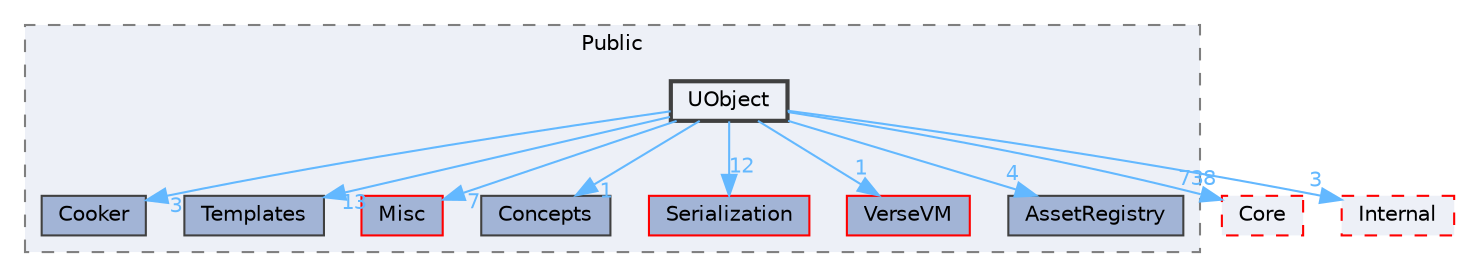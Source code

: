 digraph "UObject"
{
 // INTERACTIVE_SVG=YES
 // LATEX_PDF_SIZE
  bgcolor="transparent";
  edge [fontname=Helvetica,fontsize=10,labelfontname=Helvetica,labelfontsize=10];
  node [fontname=Helvetica,fontsize=10,shape=box,height=0.2,width=0.4];
  compound=true
  subgraph clusterdir_d202bf4e5fb27d15ff316e07c12c4ca6 {
    graph [ bgcolor="#edf0f7", pencolor="grey50", label="Public", fontname=Helvetica,fontsize=10 style="filled,dashed", URL="dir_d202bf4e5fb27d15ff316e07c12c4ca6.html",tooltip=""]
  dir_171b112878ab4d39ca19f069f754aca2 [label="Cooker", fillcolor="#a2b4d6", color="grey25", style="filled", URL="dir_171b112878ab4d39ca19f069f754aca2.html",tooltip=""];
  dir_2a4ec17139009d04592d37300dc9d43d [label="Templates", fillcolor="#a2b4d6", color="grey25", style="filled", URL="dir_2a4ec17139009d04592d37300dc9d43d.html",tooltip=""];
  dir_36ef1054cb691a33e11e2a36b0b8ef49 [label="Misc", fillcolor="#a2b4d6", color="red", style="filled", URL="dir_36ef1054cb691a33e11e2a36b0b8ef49.html",tooltip=""];
  dir_528bd59a3ac9771c59fdb381833327d9 [label="Concepts", fillcolor="#a2b4d6", color="grey25", style="filled", URL="dir_528bd59a3ac9771c59fdb381833327d9.html",tooltip=""];
  dir_548dfcdb697bf640f12c1d45e6912e0d [label="Serialization", fillcolor="#a2b4d6", color="red", style="filled", URL="dir_548dfcdb697bf640f12c1d45e6912e0d.html",tooltip=""];
  dir_b0a5315e47d3716090c522661b81312c [label="VerseVM", fillcolor="#a2b4d6", color="red", style="filled", URL="dir_b0a5315e47d3716090c522661b81312c.html",tooltip=""];
  dir_f8cb0af68b88f6acf26b92dcfda91642 [label="AssetRegistry", fillcolor="#a2b4d6", color="grey25", style="filled", URL="dir_f8cb0af68b88f6acf26b92dcfda91642.html",tooltip=""];
  dir_ec27b519b3809192a49df3b925bdab7c [label="UObject", fillcolor="#edf0f7", color="grey25", style="filled,bold", URL="dir_ec27b519b3809192a49df3b925bdab7c.html",tooltip=""];
  }
  dir_0e6cddcc9caa1238c7f3774224afaa45 [label="Core", fillcolor="#edf0f7", color="red", style="filled,dashed", URL="dir_0e6cddcc9caa1238c7f3774224afaa45.html",tooltip=""];
  dir_251b6c1c0d3138f77b98b98750dd8331 [label="Internal", fillcolor="#edf0f7", color="red", style="filled,dashed", URL="dir_251b6c1c0d3138f77b98b98750dd8331.html",tooltip=""];
  dir_ec27b519b3809192a49df3b925bdab7c->dir_0e6cddcc9caa1238c7f3774224afaa45 [headlabel="738", labeldistance=1.5 headhref="dir_001229_000266.html" href="dir_001229_000266.html" color="steelblue1" fontcolor="steelblue1"];
  dir_ec27b519b3809192a49df3b925bdab7c->dir_171b112878ab4d39ca19f069f754aca2 [headlabel="3", labeldistance=1.5 headhref="dir_001229_000264.html" href="dir_001229_000264.html" color="steelblue1" fontcolor="steelblue1"];
  dir_ec27b519b3809192a49df3b925bdab7c->dir_251b6c1c0d3138f77b98b98750dd8331 [headlabel="3", labeldistance=1.5 headhref="dir_001229_000522.html" href="dir_001229_000522.html" color="steelblue1" fontcolor="steelblue1"];
  dir_ec27b519b3809192a49df3b925bdab7c->dir_2a4ec17139009d04592d37300dc9d43d [headlabel="13", labeldistance=1.5 headhref="dir_001229_001177.html" href="dir_001229_001177.html" color="steelblue1" fontcolor="steelblue1"];
  dir_ec27b519b3809192a49df3b925bdab7c->dir_36ef1054cb691a33e11e2a36b0b8ef49 [headlabel="7", labeldistance=1.5 headhref="dir_001229_000650.html" href="dir_001229_000650.html" color="steelblue1" fontcolor="steelblue1"];
  dir_ec27b519b3809192a49df3b925bdab7c->dir_528bd59a3ac9771c59fdb381833327d9 [headlabel="1", labeldistance=1.5 headhref="dir_001229_000237.html" href="dir_001229_000237.html" color="steelblue1" fontcolor="steelblue1"];
  dir_ec27b519b3809192a49df3b925bdab7c->dir_548dfcdb697bf640f12c1d45e6912e0d [headlabel="12", labeldistance=1.5 headhref="dir_001229_001020.html" href="dir_001229_001020.html" color="steelblue1" fontcolor="steelblue1"];
  dir_ec27b519b3809192a49df3b925bdab7c->dir_b0a5315e47d3716090c522661b81312c [headlabel="1", labeldistance=1.5 headhref="dir_001229_001248.html" href="dir_001229_001248.html" color="steelblue1" fontcolor="steelblue1"];
  dir_ec27b519b3809192a49df3b925bdab7c->dir_f8cb0af68b88f6acf26b92dcfda91642 [headlabel="4", labeldistance=1.5 headhref="dir_001229_000061.html" href="dir_001229_000061.html" color="steelblue1" fontcolor="steelblue1"];
}
